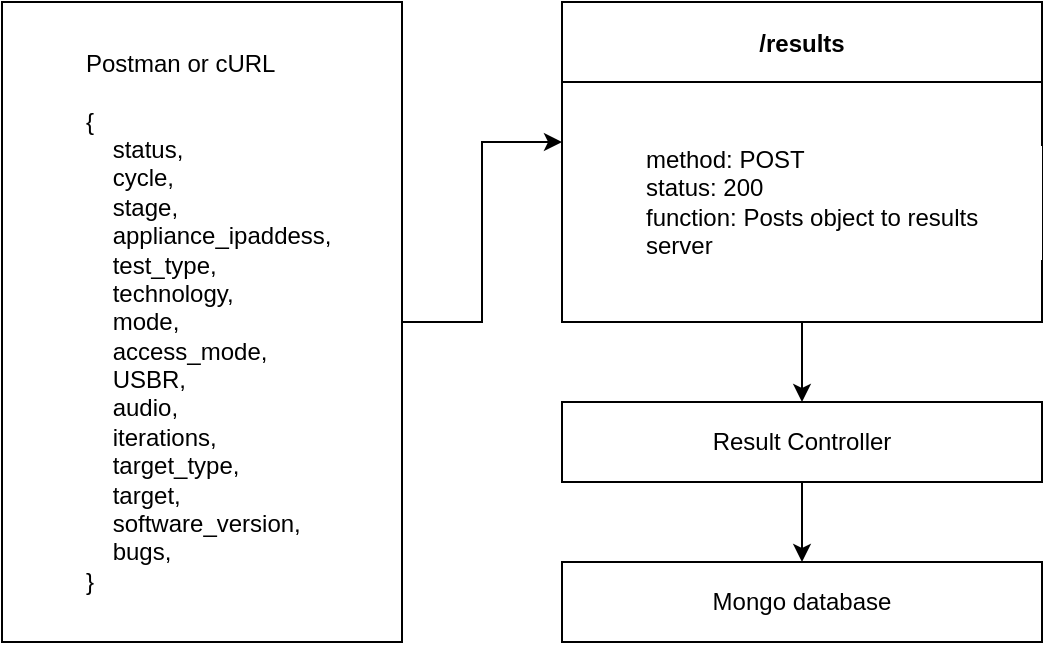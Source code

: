 <mxfile version="15.6.0" type="device"><diagram id="01hVzFdjkzkXkq59V5H7" name="Page-1"><mxGraphModel dx="1422" dy="857" grid="1" gridSize="10" guides="1" tooltips="1" connect="1" arrows="1" fold="1" page="1" pageScale="1" pageWidth="850" pageHeight="1100" math="0" shadow="0"><root><mxCell id="0"/><mxCell id="1" parent="0"/><mxCell id="yIAHYf54xrQNUy9Gghcs-48" value="Mongo database" style="rounded=0;whiteSpace=wrap;html=1;labelBackgroundColor=#FFFFFF;align=center;" vertex="1" parent="1"><mxGeometry x="480" y="360" width="240" height="40" as="geometry"/></mxCell><mxCell id="yIAHYf54xrQNUy9Gghcs-62" style="edgeStyle=orthogonalEdgeStyle;rounded=0;orthogonalLoop=1;jettySize=auto;html=1;exitX=0.5;exitY=1;exitDx=0;exitDy=0;entryX=0.5;entryY=0;entryDx=0;entryDy=0;startArrow=none;startFill=0;endArrow=classic;endFill=1;" edge="1" parent="1" source="yIAHYf54xrQNUy9Gghcs-49" target="yIAHYf54xrQNUy9Gghcs-48"><mxGeometry relative="1" as="geometry"/></mxCell><mxCell id="yIAHYf54xrQNUy9Gghcs-49" value="Result Controller" style="rounded=0;whiteSpace=wrap;html=1;labelBackgroundColor=#FFFFFF;align=center;" vertex="1" parent="1"><mxGeometry x="480" y="280" width="240" height="40" as="geometry"/></mxCell><mxCell id="yIAHYf54xrQNUy9Gghcs-57" style="edgeStyle=orthogonalEdgeStyle;rounded=0;orthogonalLoop=1;jettySize=auto;html=1;exitX=0.5;exitY=1;exitDx=0;exitDy=0;entryX=0.5;entryY=0;entryDx=0;entryDy=0;startArrow=none;startFill=0;endArrow=classic;endFill=1;" edge="1" parent="1" source="yIAHYf54xrQNUy9Gghcs-66" target="yIAHYf54xrQNUy9Gghcs-49"><mxGeometry relative="1" as="geometry"><mxPoint x="340" y="280" as="sourcePoint"/><Array as="points"/></mxGeometry></mxCell><mxCell id="yIAHYf54xrQNUy9Gghcs-59" style="edgeStyle=orthogonalEdgeStyle;rounded=0;orthogonalLoop=1;jettySize=auto;html=1;exitX=1;exitY=0.5;exitDx=0;exitDy=0;entryX=0;entryY=0.25;entryDx=0;entryDy=0;startArrow=none;startFill=0;endArrow=classic;endFill=1;" edge="1" parent="1" source="yIAHYf54xrQNUy9Gghcs-58" target="yIAHYf54xrQNUy9Gghcs-66"><mxGeometry relative="1" as="geometry"><mxPoint x="280" y="240" as="targetPoint"/></mxGeometry></mxCell><mxCell id="yIAHYf54xrQNUy9Gghcs-58" value="&lt;blockquote style=&quot;margin: 0 0 0 40px ; border: none ; padding: 0px&quot;&gt;Postman or cURL&lt;/blockquote&gt;&lt;br&gt;&lt;blockquote style=&quot;margin: 0 0 0 40px ; border: none ; padding: 0px&quot;&gt;{&lt;br&gt;&amp;nbsp; &amp;nbsp; status,&lt;br&gt;&amp;nbsp; &amp;nbsp; cycle,&lt;br&gt;&amp;nbsp; &amp;nbsp; stage,&lt;br&gt;&amp;nbsp; &amp;nbsp; appliance_ipaddess,&lt;br&gt;&amp;nbsp; &amp;nbsp; test_type,&lt;br&gt;&amp;nbsp; &amp;nbsp; technology,&lt;br&gt;&amp;nbsp; &amp;nbsp; mode,&lt;br&gt;&amp;nbsp; &amp;nbsp; access_mode,&lt;br&gt;&amp;nbsp; &amp;nbsp; USBR,&lt;br&gt;&amp;nbsp; &amp;nbsp; audio,&lt;br&gt;&amp;nbsp; &amp;nbsp; iterations,&lt;br&gt;&amp;nbsp; &amp;nbsp; target_type,&lt;br&gt;&amp;nbsp; &amp;nbsp; target,&lt;br&gt;&amp;nbsp; &amp;nbsp; software_version,&lt;br&gt;&amp;nbsp; &amp;nbsp; bugs,&lt;div&gt;}&lt;/div&gt;&lt;/blockquote&gt;" style="rounded=0;whiteSpace=wrap;html=1;labelBackgroundColor=#FFFFFF;align=left;" vertex="1" parent="1"><mxGeometry x="200" y="80" width="200" height="320" as="geometry"/></mxCell><mxCell id="yIAHYf54xrQNUy9Gghcs-63" value="" style="shape=table;childLayout=tableLayout;rowLines=0;columnLines=0;startSize=0;fillColor=none;collapsible=0;recursiveResize=0;expand=0;pointerEvents=0;labelBackgroundColor=#FFFFFF;align=left;" vertex="1" parent="1"><mxGeometry x="480" y="80" width="240" height="160" as="geometry"/></mxCell><mxCell id="yIAHYf54xrQNUy9Gghcs-64" value="" style="swimlane;horizontal=0;points=[[0,0.5],[1,0.5]];portConstraint=eastwest;startSize=0;collapsible=0;recursiveResize=0;expand=0;pointerEvents=0;labelBackgroundColor=#FFFFFF;align=left;" vertex="1" parent="yIAHYf54xrQNUy9Gghcs-63"><mxGeometry width="240" height="160" as="geometry"/></mxCell><mxCell id="yIAHYf54xrQNUy9Gghcs-65" value="/results" style="swimlane;connectable=0;startSize=40;collapsible=0;recursiveResize=0;expand=0;pointerEvents=0;labelBackgroundColor=#FFFFFF;align=center;" vertex="1" parent="yIAHYf54xrQNUy9Gghcs-64"><mxGeometry width="240" height="160" as="geometry"><mxRectangle width="240" height="160" as="alternateBounds"/></mxGeometry></mxCell><mxCell id="yIAHYf54xrQNUy9Gghcs-66" value="&lt;blockquote style=&quot;margin: 0 0 0 40px ; border: none ; padding: 0px&quot;&gt;method: POST&lt;br&gt;status: 200&lt;div&gt;function: Posts object to results server&lt;/div&gt;&lt;/blockquote&gt;" style="whiteSpace=wrap;html=1;labelBackgroundColor=#FFFFFF;align=left;" vertex="1" parent="yIAHYf54xrQNUy9Gghcs-65"><mxGeometry y="40" width="240" height="120" as="geometry"/></mxCell></root></mxGraphModel></diagram></mxfile>
